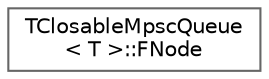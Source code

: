 digraph "Graphical Class Hierarchy"
{
 // INTERACTIVE_SVG=YES
 // LATEX_PDF_SIZE
  bgcolor="transparent";
  edge [fontname=Helvetica,fontsize=10,labelfontname=Helvetica,labelfontsize=10];
  node [fontname=Helvetica,fontsize=10,shape=box,height=0.2,width=0.4];
  rankdir="LR";
  Node0 [id="Node000000",label="TClosableMpscQueue\l\< T \>::FNode",height=0.2,width=0.4,color="grey40", fillcolor="white", style="filled",URL="$df/d68/structTClosableMpscQueue_1_1FNode.html",tooltip=" "];
}
